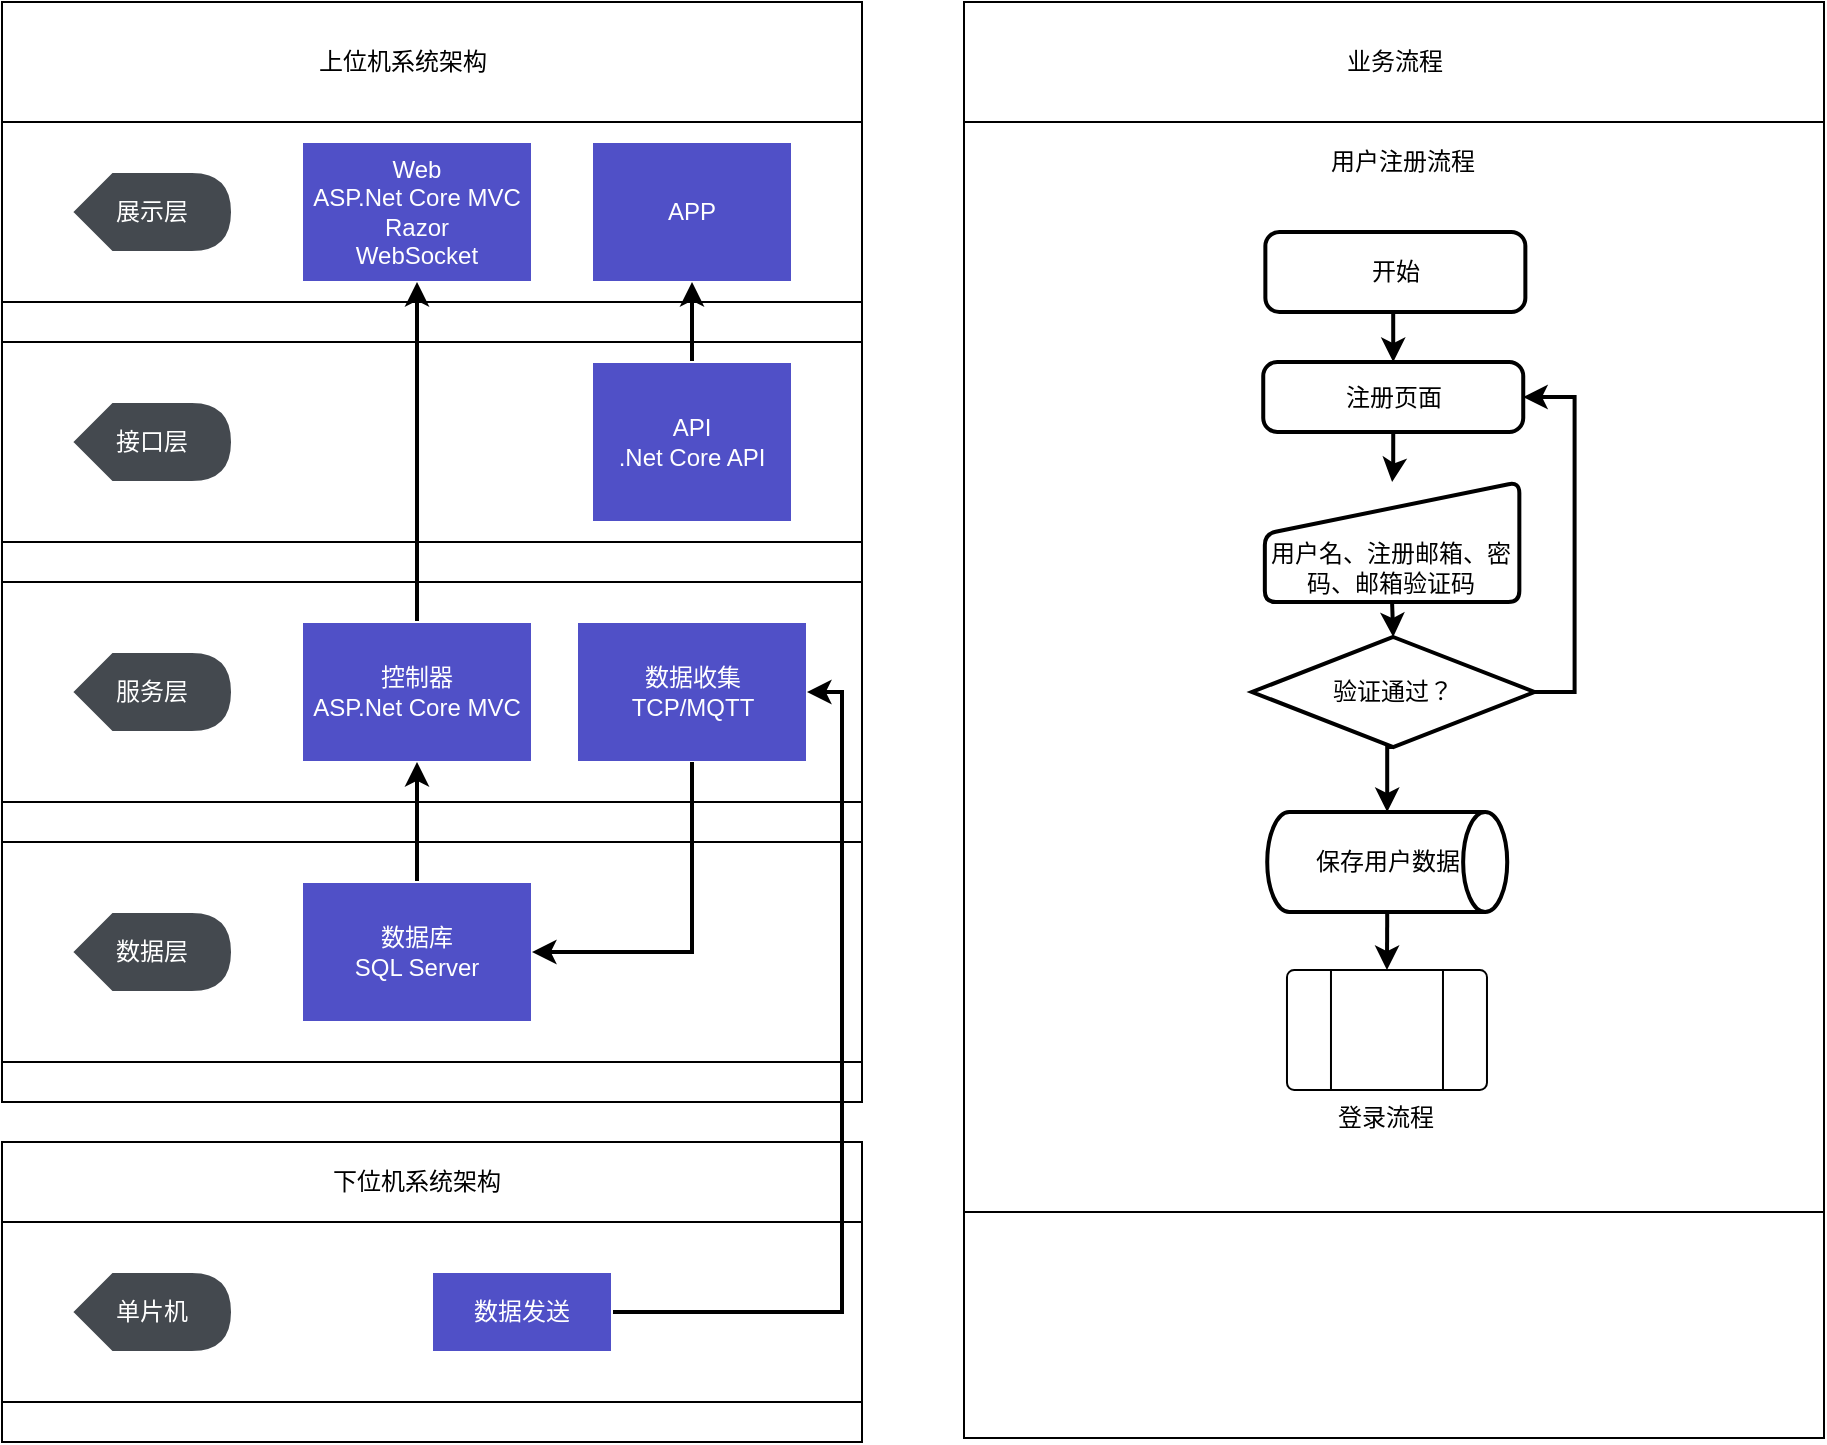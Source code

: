 <mxfile version="14.1.9" type="github">
  <diagram id="sjTg4kTy6N3UMIvyNhCU" name="Page-1">
    <mxGraphModel dx="2062" dy="1162" grid="1" gridSize="10" guides="1" tooltips="1" connect="1" arrows="1" fold="1" page="1" pageScale="1" pageWidth="827" pageHeight="1169" math="0" shadow="0">
      <root>
        <mxCell id="0" />
        <mxCell id="1" parent="0" />
        <mxCell id="EQIiKl6jbdMerrOaPn8H-1" value="" style="rounded=0;whiteSpace=wrap;html=1;gradientDirection=north;fillColor=#FFFFFF;" parent="1" vertex="1">
          <mxGeometry x="199" y="225" width="430" height="550" as="geometry" />
        </mxCell>
        <mxCell id="EQIiKl6jbdMerrOaPn8H-2" value="上位机系统架构" style="text;html=1;strokeColor=none;fillColor=none;align=center;verticalAlign=middle;whiteSpace=wrap;rounded=0;" parent="1" vertex="1">
          <mxGeometry x="349" y="245" width="101" height="20" as="geometry" />
        </mxCell>
        <mxCell id="EQIiKl6jbdMerrOaPn8H-6" value="" style="rounded=0;whiteSpace=wrap;html=1;" parent="1" vertex="1">
          <mxGeometry x="199" y="285" width="430" height="90" as="geometry" />
        </mxCell>
        <mxCell id="EQIiKl6jbdMerrOaPn8H-7" value="展示层" style="shape=display;whiteSpace=wrap;html=1;fillColor=#44494F;strokeColor=#ffffff;fontColor=#FFFFFF;" parent="1" vertex="1">
          <mxGeometry x="234" y="310" width="80" height="40" as="geometry" />
        </mxCell>
        <mxCell id="EQIiKl6jbdMerrOaPn8H-8" value="Web&lt;br&gt;ASP.Net Core MVC&lt;br&gt;Razor&lt;br&gt;WebSocket" style="rounded=0;whiteSpace=wrap;html=1;strokeColor=#ffffff;gradientColor=none;fontColor=#FFFFFF;fillColor=#5050C7;" parent="1" vertex="1">
          <mxGeometry x="349" y="295" width="115" height="70" as="geometry" />
        </mxCell>
        <mxCell id="EQIiKl6jbdMerrOaPn8H-9" value="APP" style="rounded=0;whiteSpace=wrap;html=1;strokeColor=#ffffff;gradientColor=none;fontColor=#FFFFFF;fillColor=#5050C7;" parent="1" vertex="1">
          <mxGeometry x="494" y="295" width="100" height="70" as="geometry" />
        </mxCell>
        <mxCell id="EQIiKl6jbdMerrOaPn8H-13" value="" style="rounded=0;whiteSpace=wrap;html=1;" parent="1" vertex="1">
          <mxGeometry x="199" y="395" width="430" height="100" as="geometry" />
        </mxCell>
        <mxCell id="EQIiKl6jbdMerrOaPn8H-14" value="接口层" style="shape=display;whiteSpace=wrap;html=1;fillColor=#44494F;strokeColor=#ffffff;fontColor=#FFFFFF;" parent="1" vertex="1">
          <mxGeometry x="234" y="425" width="80" height="40" as="geometry" />
        </mxCell>
        <mxCell id="EQIiKl6jbdMerrOaPn8H-22" style="edgeStyle=orthogonalEdgeStyle;rounded=0;orthogonalLoop=1;jettySize=auto;html=1;fontColor=#FFFFFF;strokeWidth=2;" parent="1" source="EQIiKl6jbdMerrOaPn8H-15" target="EQIiKl6jbdMerrOaPn8H-9" edge="1">
          <mxGeometry relative="1" as="geometry" />
        </mxCell>
        <mxCell id="EQIiKl6jbdMerrOaPn8H-15" value="API&lt;br&gt;.Net Core API" style="rounded=0;whiteSpace=wrap;html=1;strokeColor=#ffffff;gradientColor=none;fontColor=#FFFFFF;fillColor=#5050C7;" parent="1" vertex="1">
          <mxGeometry x="494" y="405" width="100" height="80" as="geometry" />
        </mxCell>
        <mxCell id="EQIiKl6jbdMerrOaPn8H-19" value="" style="rounded=0;whiteSpace=wrap;html=1;" parent="1" vertex="1">
          <mxGeometry x="199" y="515" width="430" height="110" as="geometry" />
        </mxCell>
        <mxCell id="EQIiKl6jbdMerrOaPn8H-20" value="服务层" style="shape=display;whiteSpace=wrap;html=1;fillColor=#44494F;strokeColor=#ffffff;fontColor=#FFFFFF;" parent="1" vertex="1">
          <mxGeometry x="234" y="550" width="80" height="40" as="geometry" />
        </mxCell>
        <mxCell id="EQIiKl6jbdMerrOaPn8H-25" style="edgeStyle=orthogonalEdgeStyle;rounded=0;orthogonalLoop=1;jettySize=auto;html=1;entryX=0.5;entryY=1;entryDx=0;entryDy=0;fontColor=#FFFFFF;strokeWidth=2;" parent="1" source="EQIiKl6jbdMerrOaPn8H-23" target="EQIiKl6jbdMerrOaPn8H-8" edge="1">
          <mxGeometry relative="1" as="geometry" />
        </mxCell>
        <mxCell id="EQIiKl6jbdMerrOaPn8H-23" value="控制器&lt;br&gt;ASP.Net Core MVC" style="rounded=0;whiteSpace=wrap;html=1;strokeColor=#ffffff;gradientColor=none;fontColor=#FFFFFF;fillColor=#5050C7;" parent="1" vertex="1">
          <mxGeometry x="349" y="535" width="115" height="70" as="geometry" />
        </mxCell>
        <mxCell id="EQIiKl6jbdMerrOaPn8H-24" value="数据收集&lt;br&gt;TCP/MQTT" style="rounded=0;whiteSpace=wrap;html=1;strokeColor=#ffffff;gradientColor=none;fontColor=#FFFFFF;fillColor=#5050C7;" parent="1" vertex="1">
          <mxGeometry x="486.5" y="535" width="115" height="70" as="geometry" />
        </mxCell>
        <mxCell id="EQIiKl6jbdMerrOaPn8H-26" value="" style="rounded=0;whiteSpace=wrap;html=1;" parent="1" vertex="1">
          <mxGeometry x="199" y="645" width="430" height="110" as="geometry" />
        </mxCell>
        <mxCell id="EQIiKl6jbdMerrOaPn8H-27" value="数据层" style="shape=display;whiteSpace=wrap;html=1;fillColor=#44494F;strokeColor=#ffffff;fontColor=#FFFFFF;" parent="1" vertex="1">
          <mxGeometry x="234" y="680" width="80" height="40" as="geometry" />
        </mxCell>
        <mxCell id="EQIiKl6jbdMerrOaPn8H-31" style="edgeStyle=orthogonalEdgeStyle;rounded=0;orthogonalLoop=1;jettySize=auto;html=1;entryX=0.5;entryY=1;entryDx=0;entryDy=0;fontColor=#FFFFFF;strokeWidth=2;" parent="1" source="EQIiKl6jbdMerrOaPn8H-28" target="EQIiKl6jbdMerrOaPn8H-23" edge="1">
          <mxGeometry relative="1" as="geometry" />
        </mxCell>
        <mxCell id="EQIiKl6jbdMerrOaPn8H-28" value="数据库&lt;br&gt;SQL Server" style="rounded=0;whiteSpace=wrap;html=1;strokeColor=#ffffff;gradientColor=none;fontColor=#FFFFFF;fillColor=#5050C7;" parent="1" vertex="1">
          <mxGeometry x="349" y="665" width="115" height="70" as="geometry" />
        </mxCell>
        <mxCell id="EQIiKl6jbdMerrOaPn8H-32" style="edgeStyle=orthogonalEdgeStyle;rounded=0;orthogonalLoop=1;jettySize=auto;html=1;entryX=1;entryY=0.5;entryDx=0;entryDy=0;fontColor=#FFFFFF;exitX=0.5;exitY=1;exitDx=0;exitDy=0;strokeWidth=2;" parent="1" source="EQIiKl6jbdMerrOaPn8H-24" target="EQIiKl6jbdMerrOaPn8H-28" edge="1">
          <mxGeometry relative="1" as="geometry" />
        </mxCell>
        <mxCell id="EQIiKl6jbdMerrOaPn8H-34" value="" style="rounded=0;whiteSpace=wrap;html=1;gradientDirection=north;fillColor=#FFFFFF;" parent="1" vertex="1">
          <mxGeometry x="199" y="795" width="430" height="150" as="geometry" />
        </mxCell>
        <mxCell id="EQIiKl6jbdMerrOaPn8H-35" value="下位机系统架构" style="text;html=1;strokeColor=none;fillColor=none;align=center;verticalAlign=middle;whiteSpace=wrap;rounded=0;" parent="1" vertex="1">
          <mxGeometry x="362.25" y="805" width="88.5" height="20" as="geometry" />
        </mxCell>
        <mxCell id="EQIiKl6jbdMerrOaPn8H-36" value="" style="rounded=0;whiteSpace=wrap;html=1;" parent="1" vertex="1">
          <mxGeometry x="199" y="835" width="430" height="90" as="geometry" />
        </mxCell>
        <mxCell id="EQIiKl6jbdMerrOaPn8H-37" value="单片机" style="shape=display;whiteSpace=wrap;html=1;fillColor=#44494F;strokeColor=#ffffff;fontColor=#FFFFFF;" parent="1" vertex="1">
          <mxGeometry x="234" y="860" width="80" height="40" as="geometry" />
        </mxCell>
        <mxCell id="EQIiKl6jbdMerrOaPn8H-39" style="edgeStyle=orthogonalEdgeStyle;rounded=0;orthogonalLoop=1;jettySize=auto;html=1;entryX=1;entryY=0.5;entryDx=0;entryDy=0;fontColor=#FFFFFF;strokeWidth=2;" parent="1" source="EQIiKl6jbdMerrOaPn8H-38" target="EQIiKl6jbdMerrOaPn8H-24" edge="1">
          <mxGeometry relative="1" as="geometry">
            <Array as="points">
              <mxPoint x="619" y="880" />
              <mxPoint x="619" y="570" />
            </Array>
          </mxGeometry>
        </mxCell>
        <mxCell id="EQIiKl6jbdMerrOaPn8H-38" value="数据发送" style="rounded=0;whiteSpace=wrap;html=1;strokeColor=#ffffff;gradientColor=none;fontColor=#FFFFFF;fillColor=#5050C7;" parent="1" vertex="1">
          <mxGeometry x="414" y="860" width="90" height="40" as="geometry" />
        </mxCell>
        <mxCell id="WBcQ0SgmhvlrVPBez5iH-1" value="" style="rounded=0;whiteSpace=wrap;html=1;gradientDirection=north;fillColor=#FFFFFF;" vertex="1" parent="1">
          <mxGeometry x="680" y="225" width="430" height="718" as="geometry" />
        </mxCell>
        <mxCell id="WBcQ0SgmhvlrVPBez5iH-2" value="业务流程" style="text;html=1;strokeColor=none;fillColor=none;align=center;verticalAlign=middle;whiteSpace=wrap;rounded=0;" vertex="1" parent="1">
          <mxGeometry x="844.5" y="245" width="101" height="20" as="geometry" />
        </mxCell>
        <mxCell id="WBcQ0SgmhvlrVPBez5iH-5" value="" style="rounded=0;whiteSpace=wrap;html=1;" vertex="1" parent="1">
          <mxGeometry x="680" y="285" width="430" height="545" as="geometry" />
        </mxCell>
        <mxCell id="WBcQ0SgmhvlrVPBez5iH-8" value="用户注册流程" style="text;html=1;strokeColor=none;fillColor=none;align=center;verticalAlign=middle;whiteSpace=wrap;rounded=0;" vertex="1" parent="1">
          <mxGeometry x="853" y="295" width="92.5" height="20" as="geometry" />
        </mxCell>
        <mxCell id="WBcQ0SgmhvlrVPBez5iH-21" style="edgeStyle=orthogonalEdgeStyle;rounded=0;orthogonalLoop=1;jettySize=auto;html=1;exitX=0.5;exitY=1;exitDx=0;exitDy=0;entryX=0.5;entryY=0;entryDx=0;entryDy=0;entryPerimeter=0;strokeWidth=2;" edge="1" parent="1" source="WBcQ0SgmhvlrVPBez5iH-10" target="WBcQ0SgmhvlrVPBez5iH-11">
          <mxGeometry relative="1" as="geometry" />
        </mxCell>
        <mxCell id="WBcQ0SgmhvlrVPBez5iH-10" value="用户名、注册邮箱、密码、邮箱验证码" style="html=1;strokeWidth=2;shape=manualInput;whiteSpace=wrap;rounded=1;size=26;arcSize=11;verticalAlign=bottom;" vertex="1" parent="1">
          <mxGeometry x="830.42" y="465" width="127.25" height="60" as="geometry" />
        </mxCell>
        <mxCell id="WBcQ0SgmhvlrVPBez5iH-18" style="edgeStyle=orthogonalEdgeStyle;rounded=0;orthogonalLoop=1;jettySize=auto;html=1;exitX=1;exitY=0.5;exitDx=0;exitDy=0;exitPerimeter=0;entryX=1;entryY=0.5;entryDx=0;entryDy=0;strokeWidth=2;" edge="1" parent="1" source="WBcQ0SgmhvlrVPBez5iH-11" target="WBcQ0SgmhvlrVPBez5iH-13">
          <mxGeometry relative="1" as="geometry" />
        </mxCell>
        <mxCell id="WBcQ0SgmhvlrVPBez5iH-22" style="edgeStyle=orthogonalEdgeStyle;rounded=0;orthogonalLoop=1;jettySize=auto;html=1;exitX=0.5;exitY=1;exitDx=0;exitDy=0;exitPerimeter=0;entryX=0.5;entryY=0;entryDx=0;entryDy=0;entryPerimeter=0;strokeWidth=2;" edge="1" parent="1" source="WBcQ0SgmhvlrVPBez5iH-11" target="WBcQ0SgmhvlrVPBez5iH-12">
          <mxGeometry relative="1" as="geometry" />
        </mxCell>
        <mxCell id="WBcQ0SgmhvlrVPBez5iH-11" value="验证通过？" style="strokeWidth=2;html=1;shape=mxgraph.flowchart.decision;whiteSpace=wrap;" vertex="1" parent="1">
          <mxGeometry x="823.99" y="542.5" width="141.25" height="55" as="geometry" />
        </mxCell>
        <mxCell id="WBcQ0SgmhvlrVPBez5iH-23" style="edgeStyle=orthogonalEdgeStyle;rounded=0;orthogonalLoop=1;jettySize=auto;html=1;exitX=0.5;exitY=1;exitDx=0;exitDy=0;exitPerimeter=0;entryX=0.5;entryY=0;entryDx=0;entryDy=0;strokeWidth=2;" edge="1" parent="1" source="WBcQ0SgmhvlrVPBez5iH-12" target="WBcQ0SgmhvlrVPBez5iH-15">
          <mxGeometry relative="1" as="geometry" />
        </mxCell>
        <mxCell id="WBcQ0SgmhvlrVPBez5iH-12" value="保存用户数据" style="strokeWidth=2;html=1;shape=mxgraph.flowchart.direct_data;whiteSpace=wrap;align=center;" vertex="1" parent="1">
          <mxGeometry x="831.61" y="630" width="120" height="50" as="geometry" />
        </mxCell>
        <mxCell id="WBcQ0SgmhvlrVPBez5iH-20" style="edgeStyle=orthogonalEdgeStyle;rounded=0;orthogonalLoop=1;jettySize=auto;html=1;exitX=0.5;exitY=1;exitDx=0;exitDy=0;strokeWidth=2;" edge="1" parent="1" source="WBcQ0SgmhvlrVPBez5iH-13" target="WBcQ0SgmhvlrVPBez5iH-10">
          <mxGeometry relative="1" as="geometry" />
        </mxCell>
        <mxCell id="WBcQ0SgmhvlrVPBez5iH-13" value="注册页面" style="rounded=1;whiteSpace=wrap;html=1;absoluteArcSize=1;arcSize=14;strokeWidth=2;align=center;" vertex="1" parent="1">
          <mxGeometry x="829.62" y="405" width="130" height="35" as="geometry" />
        </mxCell>
        <mxCell id="WBcQ0SgmhvlrVPBez5iH-19" style="edgeStyle=orthogonalEdgeStyle;rounded=0;orthogonalLoop=1;jettySize=auto;html=1;exitX=0.5;exitY=1;exitDx=0;exitDy=0;entryX=0.5;entryY=0;entryDx=0;entryDy=0;strokeWidth=2;" edge="1" parent="1" source="WBcQ0SgmhvlrVPBez5iH-14" target="WBcQ0SgmhvlrVPBez5iH-13">
          <mxGeometry relative="1" as="geometry" />
        </mxCell>
        <mxCell id="WBcQ0SgmhvlrVPBez5iH-14" value="开始" style="rounded=1;whiteSpace=wrap;html=1;absoluteArcSize=1;arcSize=14;strokeWidth=2;align=center;" vertex="1" parent="1">
          <mxGeometry x="830.68" y="340" width="130" height="40" as="geometry" />
        </mxCell>
        <mxCell id="WBcQ0SgmhvlrVPBez5iH-15" value="登录流程" style="verticalLabelPosition=bottom;verticalAlign=top;html=1;shape=process;whiteSpace=wrap;rounded=1;size=0.224;arcSize=6;align=center;" vertex="1" parent="1">
          <mxGeometry x="841.49" y="709" width="100" height="60" as="geometry" />
        </mxCell>
      </root>
    </mxGraphModel>
  </diagram>
</mxfile>
